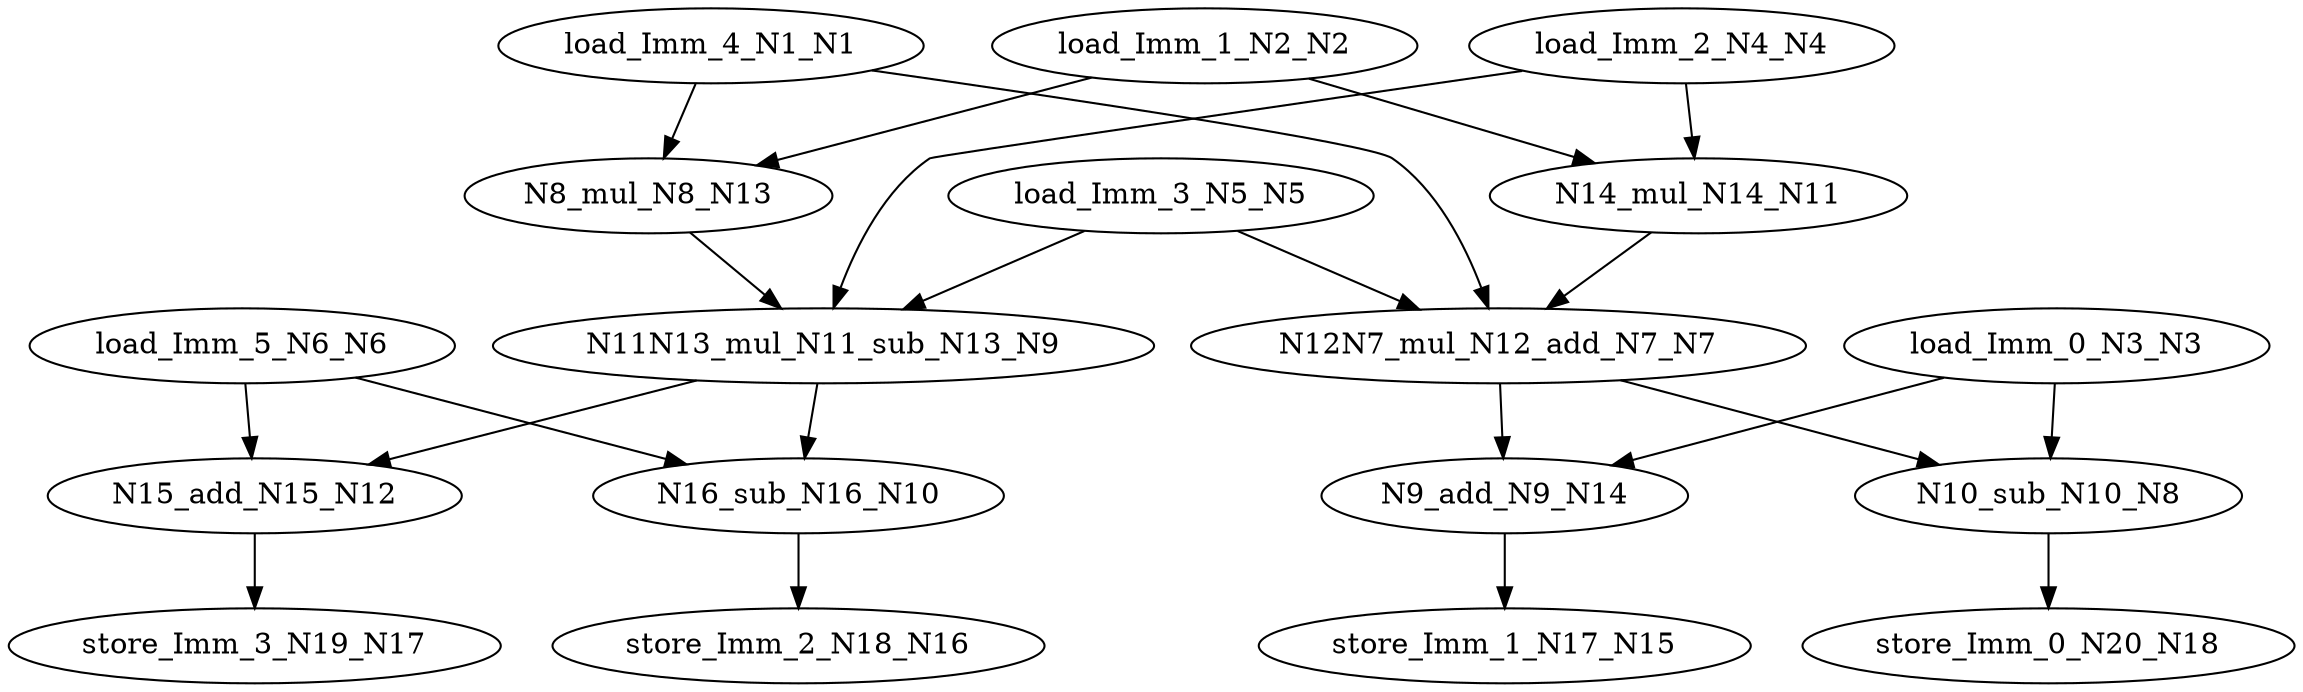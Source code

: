 digraph graphname {
N12 [color="black", ntype="operation", label="N15_add_N15_N12"];
N13 [color="black", ntype="operation", label="N8_mul_N8_N13"];
N10 [color="black", ntype="operation", label="N16_sub_N16_N10"];
N11 [color="black", ntype="operation", label="N14_mul_N14_N11"];
N16 [color="black", ntype="outvar", label="store_Imm_2_N18_N16"];
N17 [color="black", ntype="outvar", label="store_Imm_3_N19_N17"];
N14 [color="black", ntype="operation", label="N9_add_N9_N14"];
N15 [color="black", ntype="outvar", label="store_Imm_1_N17_N15"];
N18 [color="black", ntype="outvar", label="store_Imm_0_N20_N18"];
N8 [color="black", ntype="operation", label="N10_sub_N10_N8"];
N9 [color="black", ntype="operation", label="N11N13_mul_N11_sub_N13_N9"];
N1 [color="black", ntype="invar", label="load_Imm_4_N1_N1"];
N2 [color="black", ntype="invar", label="load_Imm_1_N2_N2"];
N3 [color="black", ntype="invar", label="load_Imm_0_N3_N3"];
N4 [color="black", ntype="invar", label="load_Imm_2_N4_N4"];
N5 [color="black", ntype="invar", label="load_Imm_3_N5_N5"];
N6 [color="black", ntype="invar", label="load_Imm_5_N6_N6"];
N7 [color="black", ntype="operation", label="N12N7_mul_N12_add_N7_N7"];
N12 -> N17;
N13 -> N9;
N10 -> N16;
N11 -> N7;
N14 -> N15;
N8 -> N18;
N9 -> N10;
N9 -> N12;
N1 -> N13;
N1 -> N7;
N2 -> N13;
N2 -> N11;
N3 -> N14;
N3 -> N8;
N4 -> N11;
N4 -> N9;
N5 -> N7;
N5 -> N9;
N6 -> N12;
N6 -> N10;
N7 -> N8;
N7 -> N14;
}
